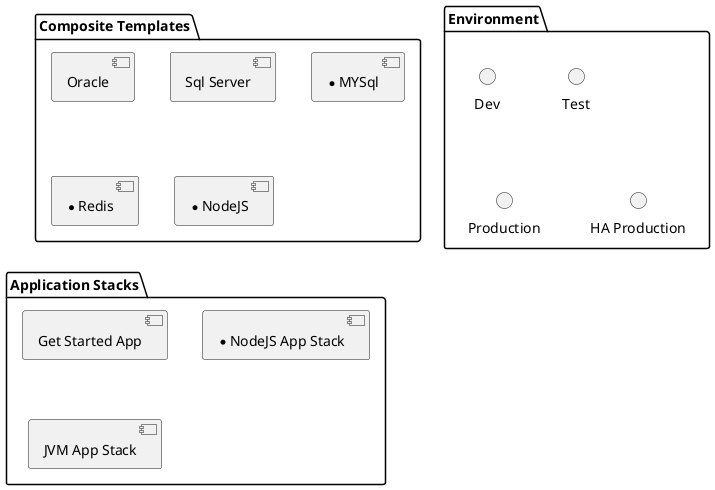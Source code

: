 @startuml

package "Composite Templates" {
  component "Oracle"
  component "Sql Server"
  Component "* MYSql"
  component "* Redis"
  component "* NodeJS"
}

package "Environment" {
  interface "Dev"
  interface "Test"
  interface "Production"
  interface "HA Production"
}

package "Application Stacks" {
    component "Get Started App"
    component "* NodeJS App Stack"
    component "JVM App Stack"
}

@enduml
